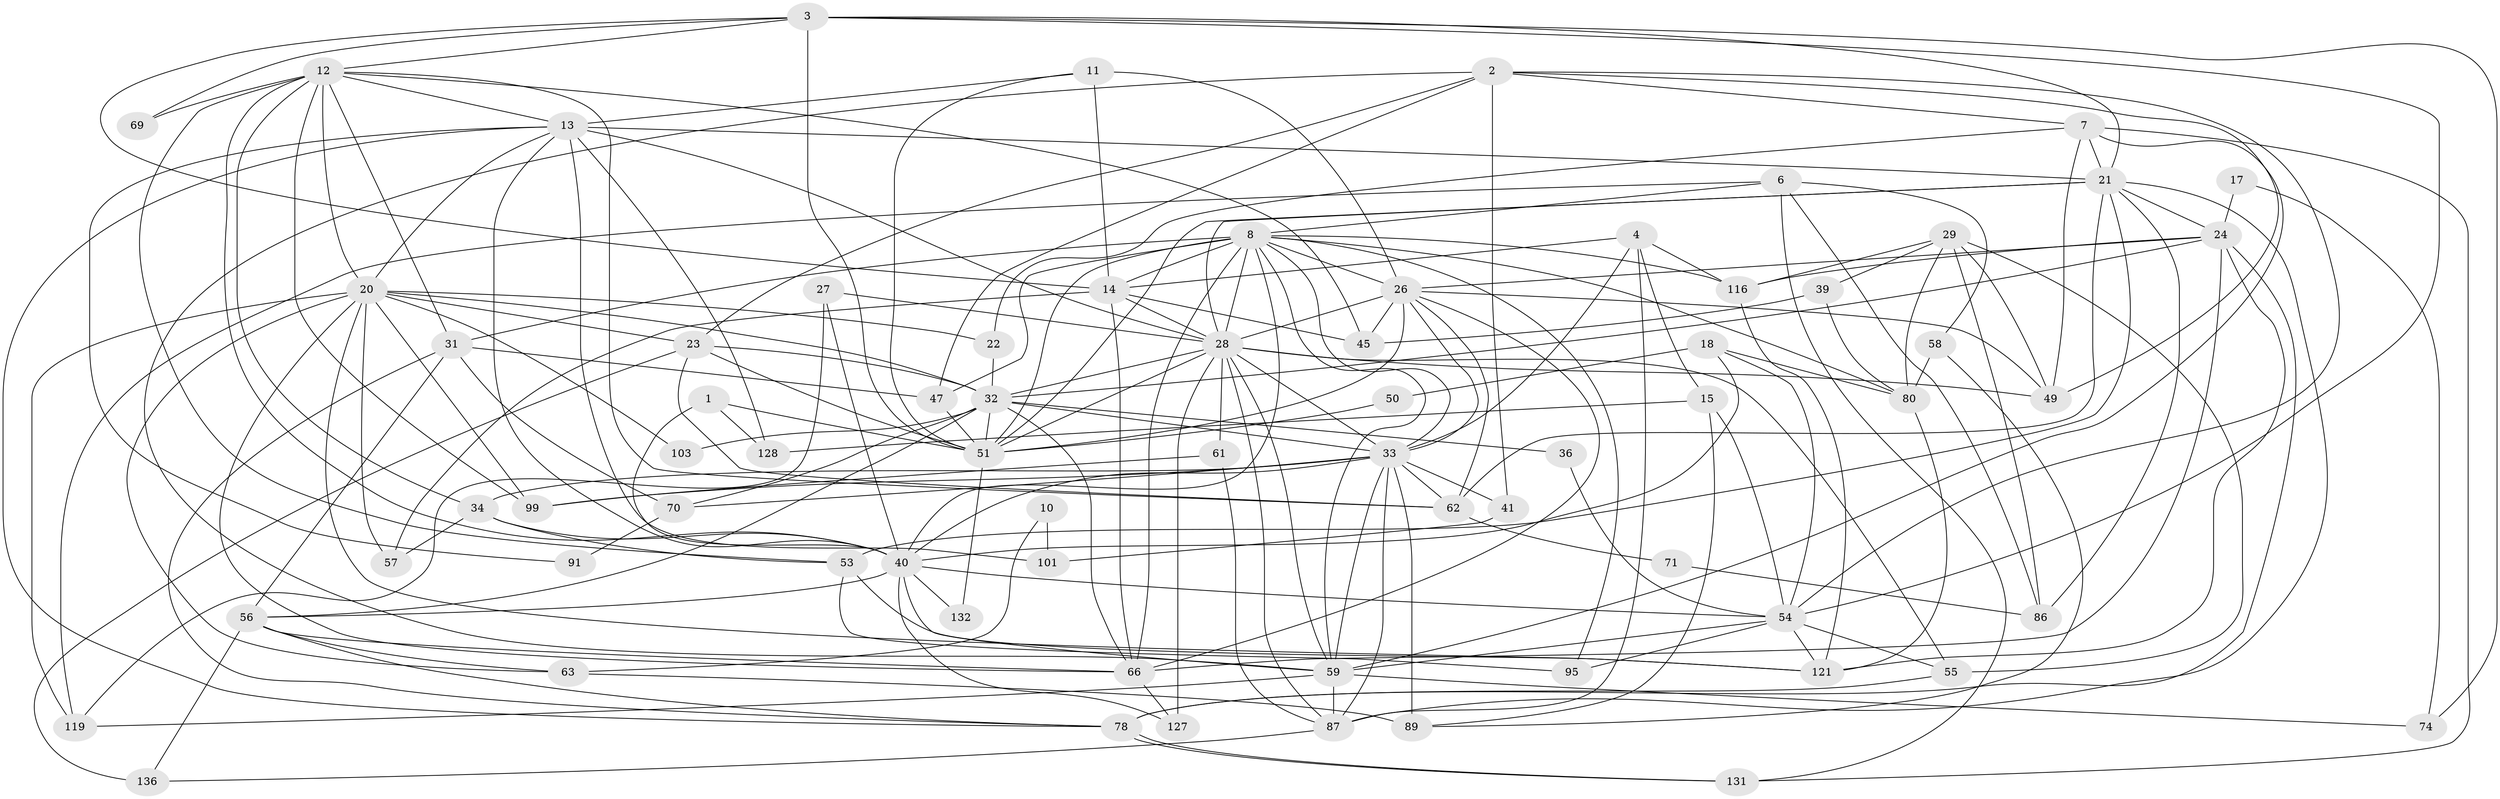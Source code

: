 // original degree distribution, {3: 0.2857142857142857, 4: 0.2642857142857143, 6: 0.12857142857142856, 2: 0.12857142857142856, 5: 0.15, 7: 0.03571428571428571, 8: 0.007142857142857143}
// Generated by graph-tools (version 1.1) at 2025/18/03/04/25 18:18:55]
// undirected, 70 vertices, 198 edges
graph export_dot {
graph [start="1"]
  node [color=gray90,style=filled];
  1;
  2 [super="+138+46"];
  3 [super="+5"];
  4 [super="+135"];
  6 [super="+9+81"];
  7 [super="+25"];
  8 [super="+60+30"];
  10;
  11 [super="+19"];
  12 [super="+42+133"];
  13 [super="+82+16+96"];
  14 [super="+44"];
  15 [super="+37"];
  17;
  18;
  20 [super="+65+88"];
  21 [super="+94+97+84"];
  22;
  23 [super="+117+106"];
  24 [super="+110+109"];
  26 [super="+123+48"];
  27;
  28 [super="+107+85"];
  29 [super="+114"];
  31 [super="+104"];
  32 [super="+35+68"];
  33 [super="+122+72"];
  34 [super="+38+112"];
  36;
  39;
  40 [super="+43"];
  41 [super="+124"];
  45 [super="+52"];
  47;
  49;
  50;
  51 [super="+120+67"];
  53 [super="+98"];
  54 [super="+64+100"];
  55;
  56 [super="+115"];
  57;
  58 [super="+75"];
  59 [super="+77+126"];
  61;
  62 [super="+79"];
  63 [super="+83"];
  66 [super="+73"];
  69;
  70 [super="+90"];
  71;
  74;
  78 [super="+129"];
  80;
  86;
  87 [super="+105"];
  89;
  91;
  95;
  99;
  101;
  103;
  116;
  119 [super="+134"];
  121;
  127;
  128;
  131;
  132;
  136;
  1 -- 128;
  1 -- 51;
  1 -- 40;
  2 -- 41;
  2 -- 47;
  2 -- 54;
  2 -- 59;
  2 -- 49;
  2 -- 23;
  2 -- 7;
  3 -- 69;
  3 -- 14;
  3 -- 51;
  3 -- 54;
  3 -- 74;
  3 -- 12;
  3 -- 21;
  4 -- 116;
  4 -- 14;
  4 -- 87;
  4 -- 15;
  4 -- 33;
  6 -- 86;
  6 -- 8;
  6 -- 58;
  6 -- 131;
  6 -- 119;
  7 -- 49;
  7 -- 131;
  7 -- 22;
  7 -- 21;
  7 -- 59;
  8 -- 80;
  8 -- 66;
  8 -- 28;
  8 -- 31;
  8 -- 47;
  8 -- 116;
  8 -- 95;
  8 -- 33;
  8 -- 59;
  8 -- 26;
  8 -- 51;
  8 -- 14;
  8 -- 40;
  10 -- 101;
  10 -- 63;
  11 -- 13;
  11 -- 26 [weight=2];
  11 -- 51;
  11 -- 14;
  12 -- 34;
  12 -- 99;
  12 -- 69;
  12 -- 45;
  12 -- 62;
  12 -- 53;
  12 -- 40;
  12 -- 13;
  12 -- 31;
  12 -- 20;
  13 -- 101;
  13 -- 91;
  13 -- 128;
  13 -- 78;
  13 -- 28;
  13 -- 21 [weight=2];
  13 -- 40;
  13 -- 20;
  14 -- 45;
  14 -- 66;
  14 -- 57;
  14 -- 28;
  15 -- 128;
  15 -- 89;
  15 -- 54;
  17 -- 74;
  17 -- 24;
  18 -- 80;
  18 -- 54;
  18 -- 50;
  18 -- 40;
  20 -- 22;
  20 -- 99;
  20 -- 119;
  20 -- 121;
  20 -- 63;
  20 -- 23;
  20 -- 66;
  20 -- 32 [weight=2];
  20 -- 103;
  20 -- 57;
  21 -- 62;
  21 -- 87;
  21 -- 51;
  21 -- 86;
  21 -- 53;
  21 -- 28;
  21 -- 24;
  22 -- 32;
  23 -- 32;
  23 -- 62;
  23 -- 51;
  23 -- 136;
  24 -- 78;
  24 -- 32;
  24 -- 26;
  24 -- 121;
  24 -- 66;
  24 -- 116;
  26 -- 45;
  26 -- 28 [weight=2];
  26 -- 62;
  26 -- 33;
  26 -- 49;
  26 -- 66;
  26 -- 51;
  27 -- 119;
  27 -- 28;
  27 -- 40;
  28 -- 127;
  28 -- 61;
  28 -- 33 [weight=2];
  28 -- 59;
  28 -- 32;
  28 -- 49;
  28 -- 87;
  28 -- 55;
  28 -- 51;
  29 -- 80;
  29 -- 49;
  29 -- 116;
  29 -- 55;
  29 -- 86;
  29 -- 39;
  31 -- 47;
  31 -- 78;
  31 -- 70 [weight=2];
  31 -- 56;
  32 -- 70;
  32 -- 103;
  32 -- 36;
  32 -- 33 [weight=2];
  32 -- 56;
  32 -- 66;
  32 -- 51;
  33 -- 40;
  33 -- 62 [weight=2];
  33 -- 99;
  33 -- 70;
  33 -- 41 [weight=2];
  33 -- 87;
  33 -- 89 [weight=2];
  33 -- 59 [weight=2];
  33 -- 34;
  34 -- 53;
  34 -- 57;
  34 -- 40;
  36 -- 54;
  39 -- 80;
  39 -- 45;
  40 -- 59;
  40 -- 132;
  40 -- 54;
  40 -- 56 [weight=2];
  40 -- 127;
  41 -- 101;
  47 -- 51;
  50 -- 51;
  51 -- 132;
  53 -- 121;
  53 -- 95;
  54 -- 95;
  54 -- 59;
  54 -- 121;
  54 -- 55;
  55 -- 78;
  56 -- 63;
  56 -- 136;
  56 -- 78;
  56 -- 66;
  58 -- 89;
  58 -- 80;
  59 -- 74;
  59 -- 119;
  59 -- 87;
  61 -- 99;
  61 -- 87;
  62 -- 71;
  63 -- 89;
  66 -- 127;
  70 -- 91;
  71 -- 86;
  78 -- 131;
  78 -- 131;
  80 -- 121;
  87 -- 136;
  116 -- 121;
}
